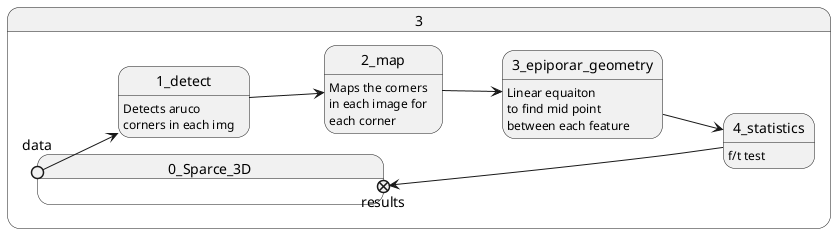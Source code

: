 @startuml
skinparam titleBorderRoundCorner 15
skinparam titleBorderThickness 2
skinparam titleBorderColor Black
skinparam titleBackgroundColor Silver-WhiteSmoke
/' skinparam classFontColor automatic '/
/' skinparam classHeaderBackgroundColor WhiteSmoke '/
skinparam monochrome true
/' skinparam handwritten false '/
/' /1' skinparam dpi 300 '1/ '/
left to right direction
/' skinparam linetype polyline '/
/' skinparam linetype ortho '/

state 3.0_Sparce_3D {
    state data <<entryPoint>>
    data --> 3.1_detect
    3.1_detect --> 3.2_map
    3.1_detect : Detects aruco
    3.1_detect : corners in each img

    3.2_map --> 3.3_epiporar_geometry
    3.2_map : Maps the corners
    3.2_map : in each image for
    3.2_map : each corner

    3.3_epiporar_geometry --> 3.4_statistics
    3.3_epiporar_geometry : Linear equaiton
    3.3_epiporar_geometry : to find mid point
    3.3_epiporar_geometry : between each feature

    3.4_statistics --> results
    3.4_statistics : f/t test



    state results <<exitPoint>>
}

@enduml
